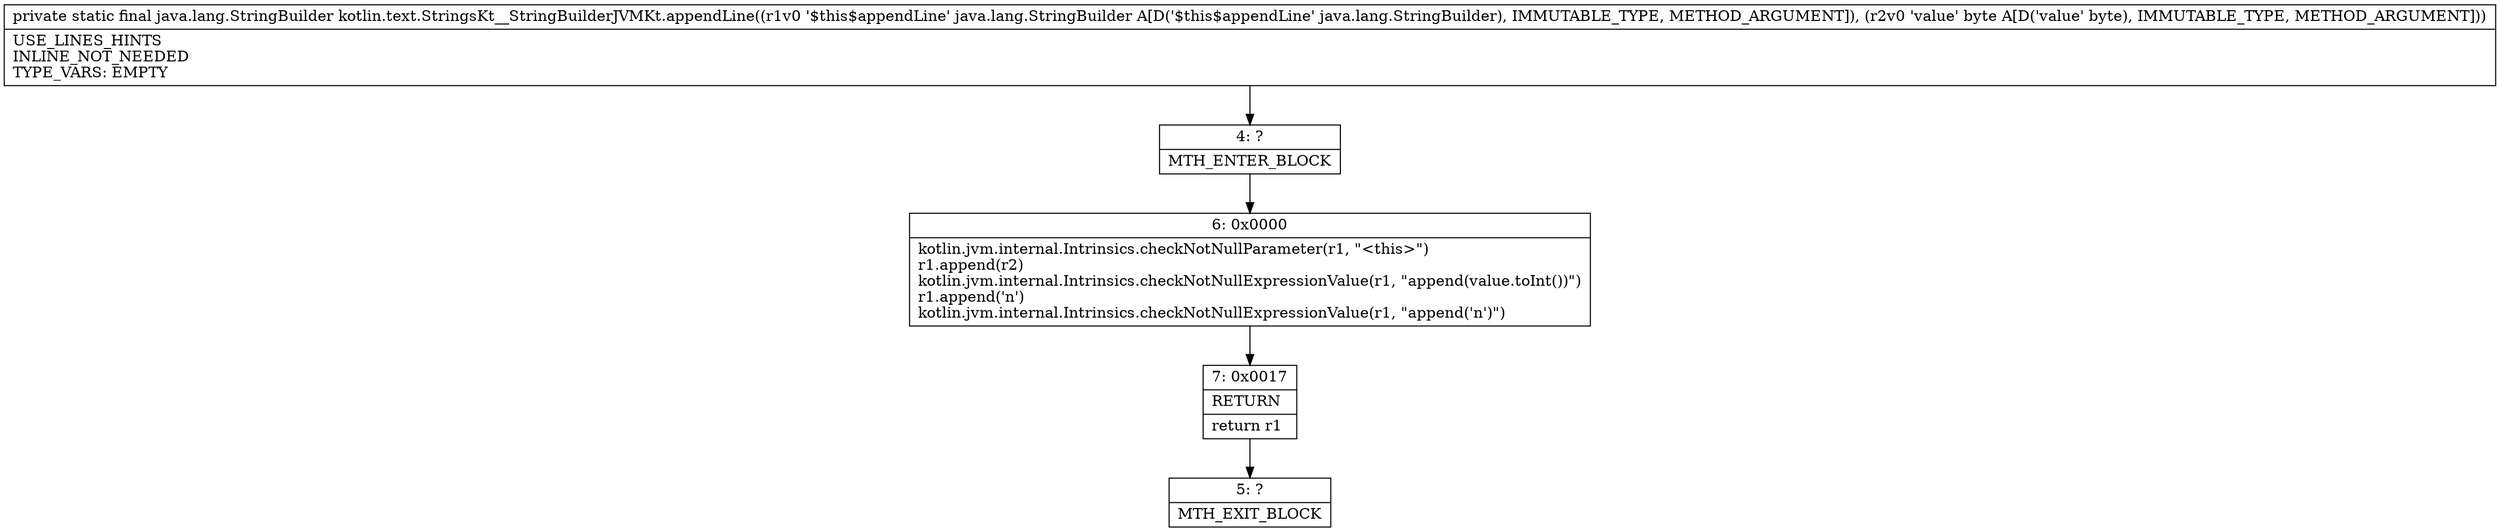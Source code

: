 digraph "CFG forkotlin.text.StringsKt__StringBuilderJVMKt.appendLine(Ljava\/lang\/StringBuilder;B)Ljava\/lang\/StringBuilder;" {
Node_4 [shape=record,label="{4\:\ ?|MTH_ENTER_BLOCK\l}"];
Node_6 [shape=record,label="{6\:\ 0x0000|kotlin.jvm.internal.Intrinsics.checkNotNullParameter(r1, \"\<this\>\")\lr1.append(r2)\lkotlin.jvm.internal.Intrinsics.checkNotNullExpressionValue(r1, \"append(value.toInt())\")\lr1.append('n')\lkotlin.jvm.internal.Intrinsics.checkNotNullExpressionValue(r1, \"append('n')\")\l}"];
Node_7 [shape=record,label="{7\:\ 0x0017|RETURN\l|return r1\l}"];
Node_5 [shape=record,label="{5\:\ ?|MTH_EXIT_BLOCK\l}"];
MethodNode[shape=record,label="{private static final java.lang.StringBuilder kotlin.text.StringsKt__StringBuilderJVMKt.appendLine((r1v0 '$this$appendLine' java.lang.StringBuilder A[D('$this$appendLine' java.lang.StringBuilder), IMMUTABLE_TYPE, METHOD_ARGUMENT]), (r2v0 'value' byte A[D('value' byte), IMMUTABLE_TYPE, METHOD_ARGUMENT]))  | USE_LINES_HINTS\lINLINE_NOT_NEEDED\lTYPE_VARS: EMPTY\l}"];
MethodNode -> Node_4;Node_4 -> Node_6;
Node_6 -> Node_7;
Node_7 -> Node_5;
}

